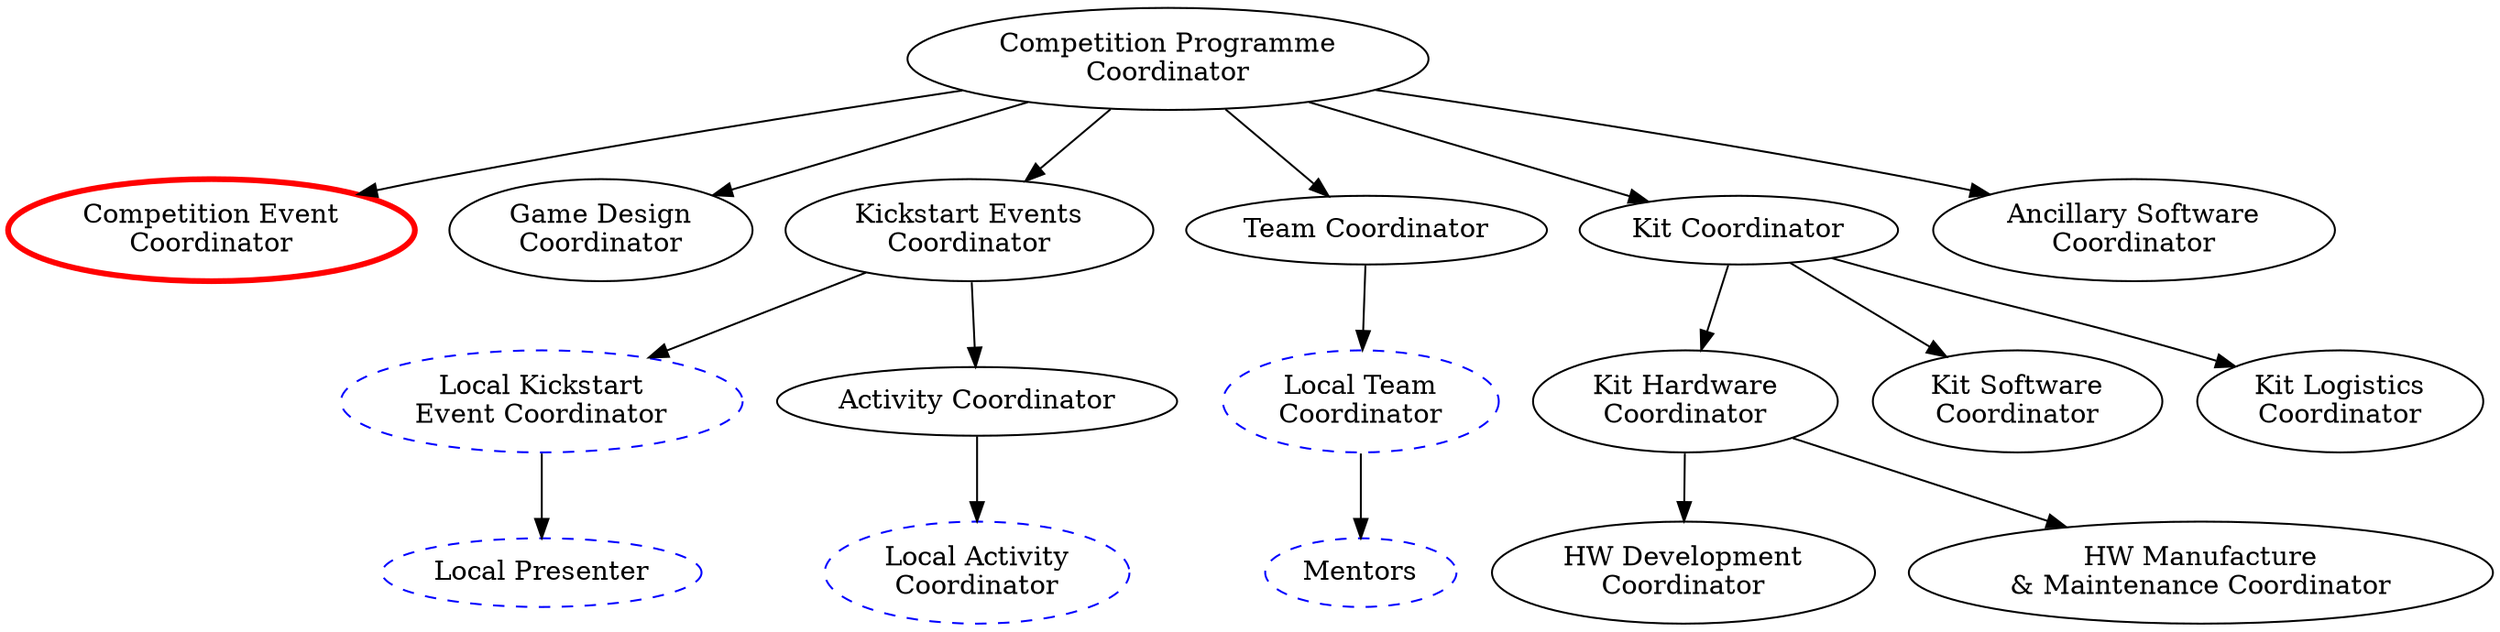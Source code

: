 digraph {
	####### Node declarations
	comp_prog_coord [label="Competition Programme\nCoordinator" email="competition-program@studentrobotics.org"];
	
	# Competition Coordinator Subordinates
	comp_event_coord [label="Competition Event\nCoordinator" color=red penwidth=3 rolesexclude=true]; // Email and tel defined in comp-event.dot
	game_design_coord [label="Game Design\nCoordinator" email="game-design@studentrobotics.org"];
	kickstart_event_coord [label="Kickstart Events\nCoordinator" email="kickstart@studentrobotics.org"];
	team_coord [label="Team Coordinator" email="teams@studentrobotics.org"];
	kit_coord [label="Kit Coordinator" email="kit@studentrobotics.org"];
	ancillary_sw_coord [label="Ancillary Software\nCoordinator" email="ancillary-software@studentrobotics.org"];
	
	### Fourth Level
	
	# Kickstart Event Coordinator Subordinates
	local_ks_event_coord[label="Local Kickstart\nEvent Coordinator" color=blue style=dashed contactsexclude=true];
	activity_coord[label="Activity Coordinator" email="activity@studentrobotics.org"]

	local_activity_coord[label="Local Activity\nCoordinator" color=blue style=dashed contactsexclude=true];
	local_team_coord[label="Local Team\nCoordinator" color=blue style=dashed contactsexclude=true];

	# Kit Coordinator Subordinates
	kit_hw_coord[label="Kit Hardware\nCoordinator" email="kit-hardware@studentrobotics.org"];
	kit_sw_coord[label="Kit Software\nCoordinator" email="kit-software@studentrobotics.org"];
	kit_logistics_coord[label="Kit Logistics\nCoordinator" email="logistics@studentrobotics.org"];

	# Hardware Coordinator Subordinates
	hw_dev_coord[label="HW Development\nCoordinator" contactsexclude=true];
	hw_manu_coord[label="HW Manufacture\n& Maintenance Coordinator" contactsexclude=true];
	
	### Fifth Level
	local_presenter[label="Local Presenter" color=blue style=dashed contactsexclude=true];
	
	mentors[label="Mentors" color=blue style=dashed contactsexclude=true];
	
	
	###### Connections between nodes
	
	comp_prog_coord -> { comp_event_coord game_design_coord kickstart_event_coord team_coord kit_coord ancillary_sw_coord };
	
	kickstart_event_coord -> { local_ks_event_coord activity_coord };
		
	activity_coord -> local_activity_coord;
	local_ks_event_coord -> { local_presenter };
		
	team_coord -> local_team_coord;
	local_team_coord -> mentors;
		
	kit_coord -> { kit_hw_coord kit_sw_coord kit_logistics_coord};
	kit_hw_coord -> { hw_dev_coord hw_manu_coord };
}
		      